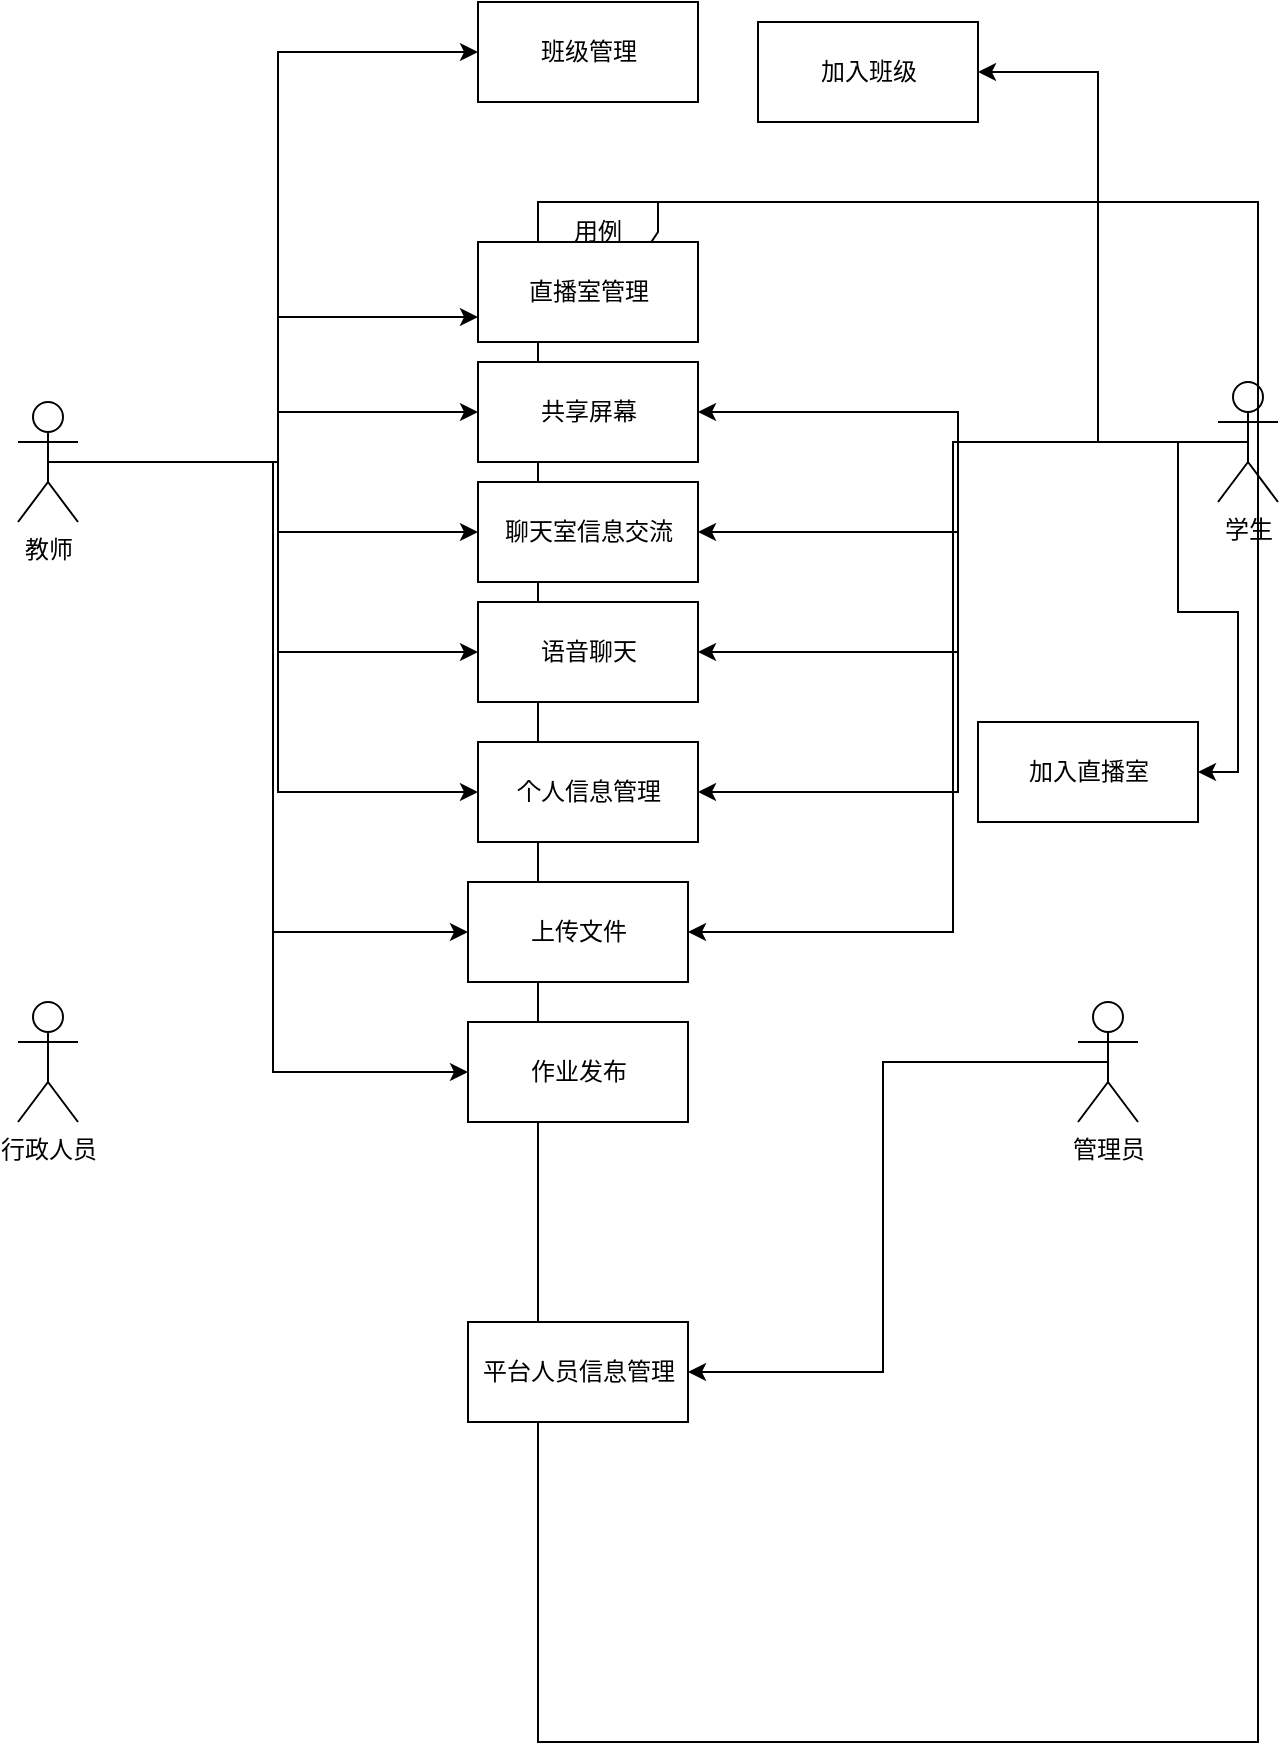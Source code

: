 <mxfile>
    <diagram id="3HRkgMCfKGj9J2yj029-" name="第 1 页">
        <mxGraphModel dx="1997" dy="1208" grid="1" gridSize="10" guides="1" tooltips="1" connect="1" arrows="1" fold="1" page="1" pageScale="1" pageWidth="827" pageHeight="1169" math="0" shadow="0">
            <root>
                <mxCell id="0"/>
                <mxCell id="1" parent="0"/>
                <mxCell id="44" style="edgeStyle=orthogonalEdgeStyle;rounded=0;orthogonalLoop=1;jettySize=auto;html=1;exitX=0.5;exitY=0.5;exitDx=0;exitDy=0;exitPerimeter=0;entryX=1;entryY=0.5;entryDx=0;entryDy=0;" edge="1" parent="1" source="2" target="40">
                    <mxGeometry relative="1" as="geometry"/>
                </mxCell>
                <mxCell id="58" style="edgeStyle=orthogonalEdgeStyle;rounded=0;orthogonalLoop=1;jettySize=auto;html=1;exitX=0.5;exitY=0.5;exitDx=0;exitDy=0;exitPerimeter=0;entryX=1;entryY=0.5;entryDx=0;entryDy=0;" edge="1" parent="1" source="2" target="47">
                    <mxGeometry relative="1" as="geometry"/>
                </mxCell>
                <mxCell id="59" style="edgeStyle=orthogonalEdgeStyle;rounded=0;orthogonalLoop=1;jettySize=auto;html=1;exitX=0.5;exitY=0.5;exitDx=0;exitDy=0;exitPerimeter=0;" edge="1" parent="1" source="2" target="38">
                    <mxGeometry relative="1" as="geometry"/>
                </mxCell>
                <mxCell id="60" style="edgeStyle=orthogonalEdgeStyle;rounded=0;orthogonalLoop=1;jettySize=auto;html=1;exitX=0.5;exitY=0.5;exitDx=0;exitDy=0;exitPerimeter=0;entryX=1;entryY=0.5;entryDx=0;entryDy=0;" edge="1" parent="1" source="2" target="41">
                    <mxGeometry relative="1" as="geometry"/>
                </mxCell>
                <mxCell id="61" style="edgeStyle=orthogonalEdgeStyle;rounded=0;orthogonalLoop=1;jettySize=auto;html=1;exitX=0.5;exitY=0.5;exitDx=0;exitDy=0;exitPerimeter=0;entryX=1;entryY=0.5;entryDx=0;entryDy=0;" edge="1" parent="1" source="2" target="37">
                    <mxGeometry relative="1" as="geometry"/>
                </mxCell>
                <mxCell id="63" style="edgeStyle=orthogonalEdgeStyle;rounded=0;orthogonalLoop=1;jettySize=auto;html=1;exitX=0.5;exitY=0.5;exitDx=0;exitDy=0;exitPerimeter=0;entryX=1;entryY=0.5;entryDx=0;entryDy=0;" edge="1" parent="1" source="2" target="25">
                    <mxGeometry relative="1" as="geometry"/>
                </mxCell>
                <mxCell id="64" style="edgeStyle=orthogonalEdgeStyle;rounded=0;orthogonalLoop=1;jettySize=auto;html=1;exitX=0.5;exitY=0.5;exitDx=0;exitDy=0;exitPerimeter=0;entryX=1;entryY=0.5;entryDx=0;entryDy=0;" edge="1" parent="1" source="2" target="43">
                    <mxGeometry relative="1" as="geometry"/>
                </mxCell>
                <mxCell id="2" value="学生" style="shape=umlActor;verticalLabelPosition=bottom;verticalAlign=top;html=1;" parent="1" vertex="1">
                    <mxGeometry x="700" y="210" width="30" height="60" as="geometry"/>
                </mxCell>
                <mxCell id="45" style="edgeStyle=orthogonalEdgeStyle;rounded=0;orthogonalLoop=1;jettySize=auto;html=1;exitX=0.5;exitY=0.5;exitDx=0;exitDy=0;exitPerimeter=0;entryX=0;entryY=0.5;entryDx=0;entryDy=0;" edge="1" parent="1" source="5" target="39">
                    <mxGeometry relative="1" as="geometry"/>
                </mxCell>
                <mxCell id="46" style="edgeStyle=orthogonalEdgeStyle;rounded=0;orthogonalLoop=1;jettySize=auto;html=1;exitX=0.5;exitY=0.5;exitDx=0;exitDy=0;exitPerimeter=0;entryX=0;entryY=0.75;entryDx=0;entryDy=0;" edge="1" parent="1" source="5" target="35">
                    <mxGeometry relative="1" as="geometry"/>
                </mxCell>
                <mxCell id="48" style="edgeStyle=orthogonalEdgeStyle;rounded=0;orthogonalLoop=1;jettySize=auto;html=1;exitX=0.5;exitY=0.5;exitDx=0;exitDy=0;exitPerimeter=0;" edge="1" parent="1" source="5" target="38">
                    <mxGeometry relative="1" as="geometry"/>
                </mxCell>
                <mxCell id="49" style="edgeStyle=orthogonalEdgeStyle;rounded=0;orthogonalLoop=1;jettySize=auto;html=1;exitX=0.5;exitY=0.5;exitDx=0;exitDy=0;exitPerimeter=0;" edge="1" parent="1" source="5" target="41">
                    <mxGeometry relative="1" as="geometry"/>
                </mxCell>
                <mxCell id="50" style="edgeStyle=orthogonalEdgeStyle;rounded=0;orthogonalLoop=1;jettySize=auto;html=1;exitX=0.5;exitY=0.5;exitDx=0;exitDy=0;exitPerimeter=0;entryX=0;entryY=0.5;entryDx=0;entryDy=0;" edge="1" parent="1" source="5" target="37">
                    <mxGeometry relative="1" as="geometry"/>
                </mxCell>
                <mxCell id="52" style="edgeStyle=orthogonalEdgeStyle;rounded=0;orthogonalLoop=1;jettySize=auto;html=1;exitX=0.5;exitY=0.5;exitDx=0;exitDy=0;exitPerimeter=0;entryX=0;entryY=0.5;entryDx=0;entryDy=0;" edge="1" parent="1" source="5" target="25">
                    <mxGeometry relative="1" as="geometry"/>
                </mxCell>
                <mxCell id="55" style="edgeStyle=orthogonalEdgeStyle;rounded=0;orthogonalLoop=1;jettySize=auto;html=1;exitX=0.5;exitY=0.5;exitDx=0;exitDy=0;exitPerimeter=0;entryX=0;entryY=0.5;entryDx=0;entryDy=0;" edge="1" parent="1" source="5" target="43">
                    <mxGeometry relative="1" as="geometry"/>
                </mxCell>
                <mxCell id="56" style="edgeStyle=orthogonalEdgeStyle;rounded=0;orthogonalLoop=1;jettySize=auto;html=1;exitX=0.5;exitY=0.5;exitDx=0;exitDy=0;exitPerimeter=0;entryX=0;entryY=0.5;entryDx=0;entryDy=0;" edge="1" parent="1" source="5" target="42">
                    <mxGeometry relative="1" as="geometry"/>
                </mxCell>
                <mxCell id="5" value="教师" style="shape=umlActor;verticalLabelPosition=bottom;verticalAlign=top;html=1;" parent="1" vertex="1">
                    <mxGeometry x="100" y="220" width="30" height="60" as="geometry"/>
                </mxCell>
                <mxCell id="65" style="edgeStyle=orthogonalEdgeStyle;rounded=0;orthogonalLoop=1;jettySize=auto;html=1;exitX=0.5;exitY=0.5;exitDx=0;exitDy=0;exitPerimeter=0;entryX=1;entryY=0.5;entryDx=0;entryDy=0;" edge="1" parent="1" source="14" target="36">
                    <mxGeometry relative="1" as="geometry"/>
                </mxCell>
                <mxCell id="14" value="管理员" style="shape=umlActor;verticalLabelPosition=bottom;verticalAlign=top;html=1;" vertex="1" parent="1">
                    <mxGeometry x="630" y="520" width="30" height="60" as="geometry"/>
                </mxCell>
                <mxCell id="16" value="行政人员" style="shape=umlActor;verticalLabelPosition=bottom;verticalAlign=top;html=1;" vertex="1" parent="1">
                    <mxGeometry x="100" y="520" width="30" height="60" as="geometry"/>
                </mxCell>
                <mxCell id="21" value="用例" style="shape=umlFrame;whiteSpace=wrap;html=1;" vertex="1" parent="1">
                    <mxGeometry x="360" y="120" width="360" height="770" as="geometry"/>
                </mxCell>
                <mxCell id="25" value="个人信息管理" style="html=1;" vertex="1" parent="1">
                    <mxGeometry x="330" y="390" width="110" height="50" as="geometry"/>
                </mxCell>
                <mxCell id="35" value="直播室管理" style="html=1;" vertex="1" parent="1">
                    <mxGeometry x="330" y="140" width="110" height="50" as="geometry"/>
                </mxCell>
                <mxCell id="36" value="平台人员信息管理" style="html=1;" vertex="1" parent="1">
                    <mxGeometry x="325" y="680" width="110" height="50" as="geometry"/>
                </mxCell>
                <mxCell id="37" value="语音聊天" style="html=1;" vertex="1" parent="1">
                    <mxGeometry x="330" y="320" width="110" height="50" as="geometry"/>
                </mxCell>
                <mxCell id="38" value="共享屏幕" style="html=1;" vertex="1" parent="1">
                    <mxGeometry x="330" y="200" width="110" height="50" as="geometry"/>
                </mxCell>
                <mxCell id="39" value="班级管理" style="html=1;" vertex="1" parent="1">
                    <mxGeometry x="330" y="20" width="110" height="50" as="geometry"/>
                </mxCell>
                <mxCell id="40" value="加入班级" style="html=1;" vertex="1" parent="1">
                    <mxGeometry x="470" y="30" width="110" height="50" as="geometry"/>
                </mxCell>
                <mxCell id="41" value="聊天室信息交流" style="html=1;" vertex="1" parent="1">
                    <mxGeometry x="330" y="260" width="110" height="50" as="geometry"/>
                </mxCell>
                <mxCell id="42" value="作业发布" style="html=1;" vertex="1" parent="1">
                    <mxGeometry x="325" y="530" width="110" height="50" as="geometry"/>
                </mxCell>
                <mxCell id="43" value="上传文件" style="html=1;" vertex="1" parent="1">
                    <mxGeometry x="325" y="460" width="110" height="50" as="geometry"/>
                </mxCell>
                <mxCell id="47" value="加入直播室" style="html=1;" vertex="1" parent="1">
                    <mxGeometry x="580" y="380" width="110" height="50" as="geometry"/>
                </mxCell>
            </root>
        </mxGraphModel>
    </diagram>
</mxfile>
